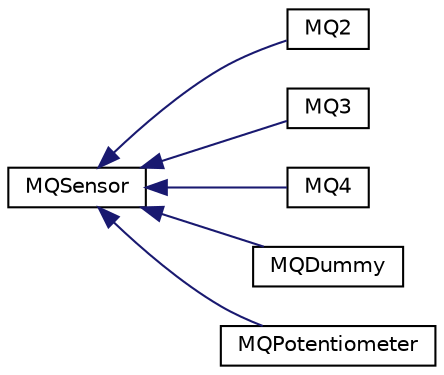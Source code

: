 digraph "Graphical Class Hierarchy"
{
  edge [fontname="Helvetica",fontsize="10",labelfontname="Helvetica",labelfontsize="10"];
  node [fontname="Helvetica",fontsize="10",shape=record];
  rankdir="LR";
  Node1 [label="MQSensor",height=0.2,width=0.4,color="black", fillcolor="white", style="filled",URL="$class_m_q_sensor.html"];
  Node1 -> Node2 [dir="back",color="midnightblue",fontsize="10",style="solid",fontname="Helvetica"];
  Node2 [label="MQ2",height=0.2,width=0.4,color="black", fillcolor="white", style="filled",URL="$class_m_q2.html"];
  Node1 -> Node3 [dir="back",color="midnightblue",fontsize="10",style="solid",fontname="Helvetica"];
  Node3 [label="MQ3",height=0.2,width=0.4,color="black", fillcolor="white", style="filled",URL="$class_m_q3.html"];
  Node1 -> Node4 [dir="back",color="midnightblue",fontsize="10",style="solid",fontname="Helvetica"];
  Node4 [label="MQ4",height=0.2,width=0.4,color="black", fillcolor="white", style="filled",URL="$class_m_q4.html"];
  Node1 -> Node5 [dir="back",color="midnightblue",fontsize="10",style="solid",fontname="Helvetica"];
  Node5 [label="MQDummy",height=0.2,width=0.4,color="black", fillcolor="white", style="filled",URL="$class_m_q_dummy.html"];
  Node1 -> Node6 [dir="back",color="midnightblue",fontsize="10",style="solid",fontname="Helvetica"];
  Node6 [label="MQPotentiometer",height=0.2,width=0.4,color="black", fillcolor="white", style="filled",URL="$class_m_q_potentiometer.html"];
}
